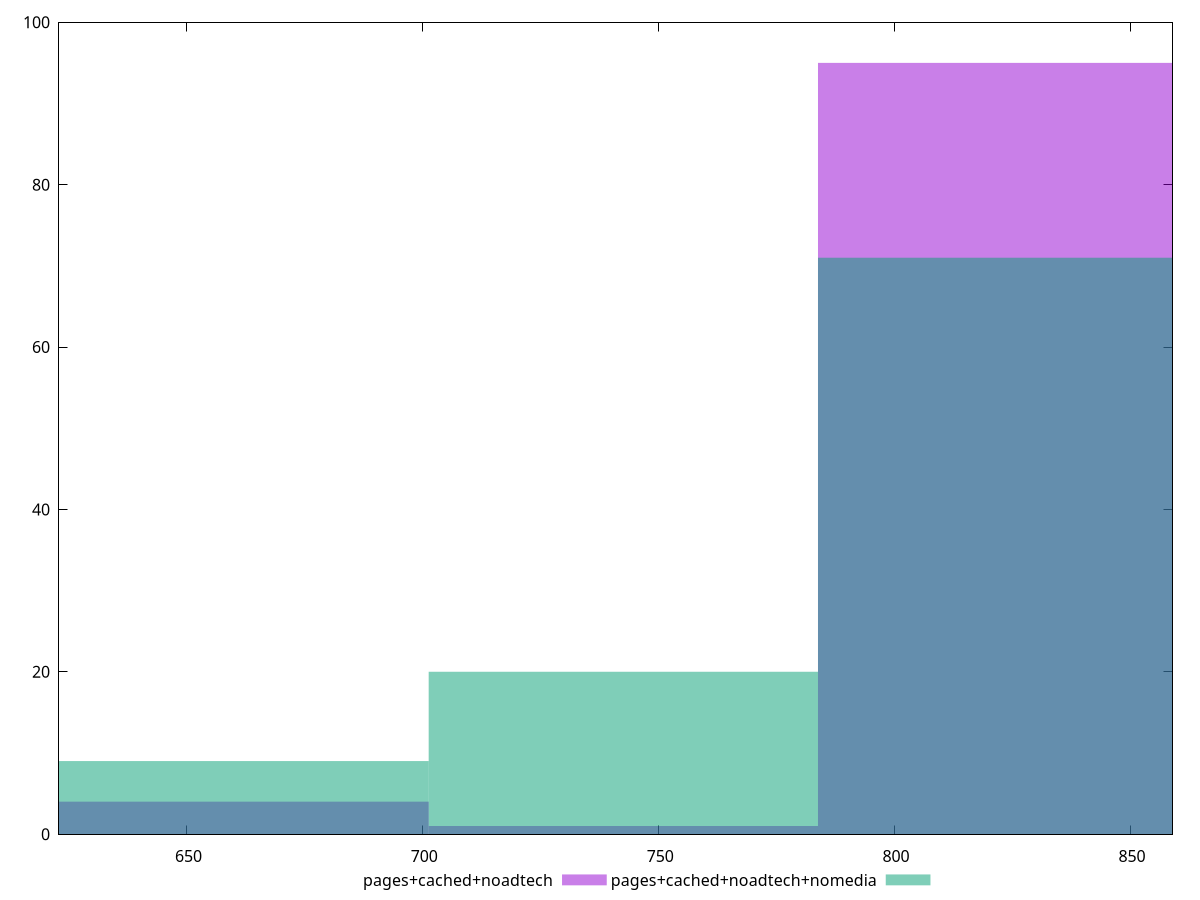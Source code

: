reset

$pagesCachedNoadtech <<EOF
825.1210701785111 95
660.0968561428089 4
742.60896316066 1
EOF

$pagesCachedNoadtechNomedia <<EOF
825.1210701785111 71
742.60896316066 20
660.0968561428089 9
EOF

set key outside below
set boxwidth 82.51210701785111
set xrange [623:859]
set yrange [0:100]
set trange [0:100]
set style fill transparent solid 0.5 noborder
set terminal svg size 640, 500 enhanced background rgb 'white'
set output "report_00011_2021-02-09T10:53:21.242Z/render-blocking-resources/comparison/histogram/2_vs_3.svg"

plot $pagesCachedNoadtech title "pages+cached+noadtech" with boxes, \
     $pagesCachedNoadtechNomedia title "pages+cached+noadtech+nomedia" with boxes

reset
